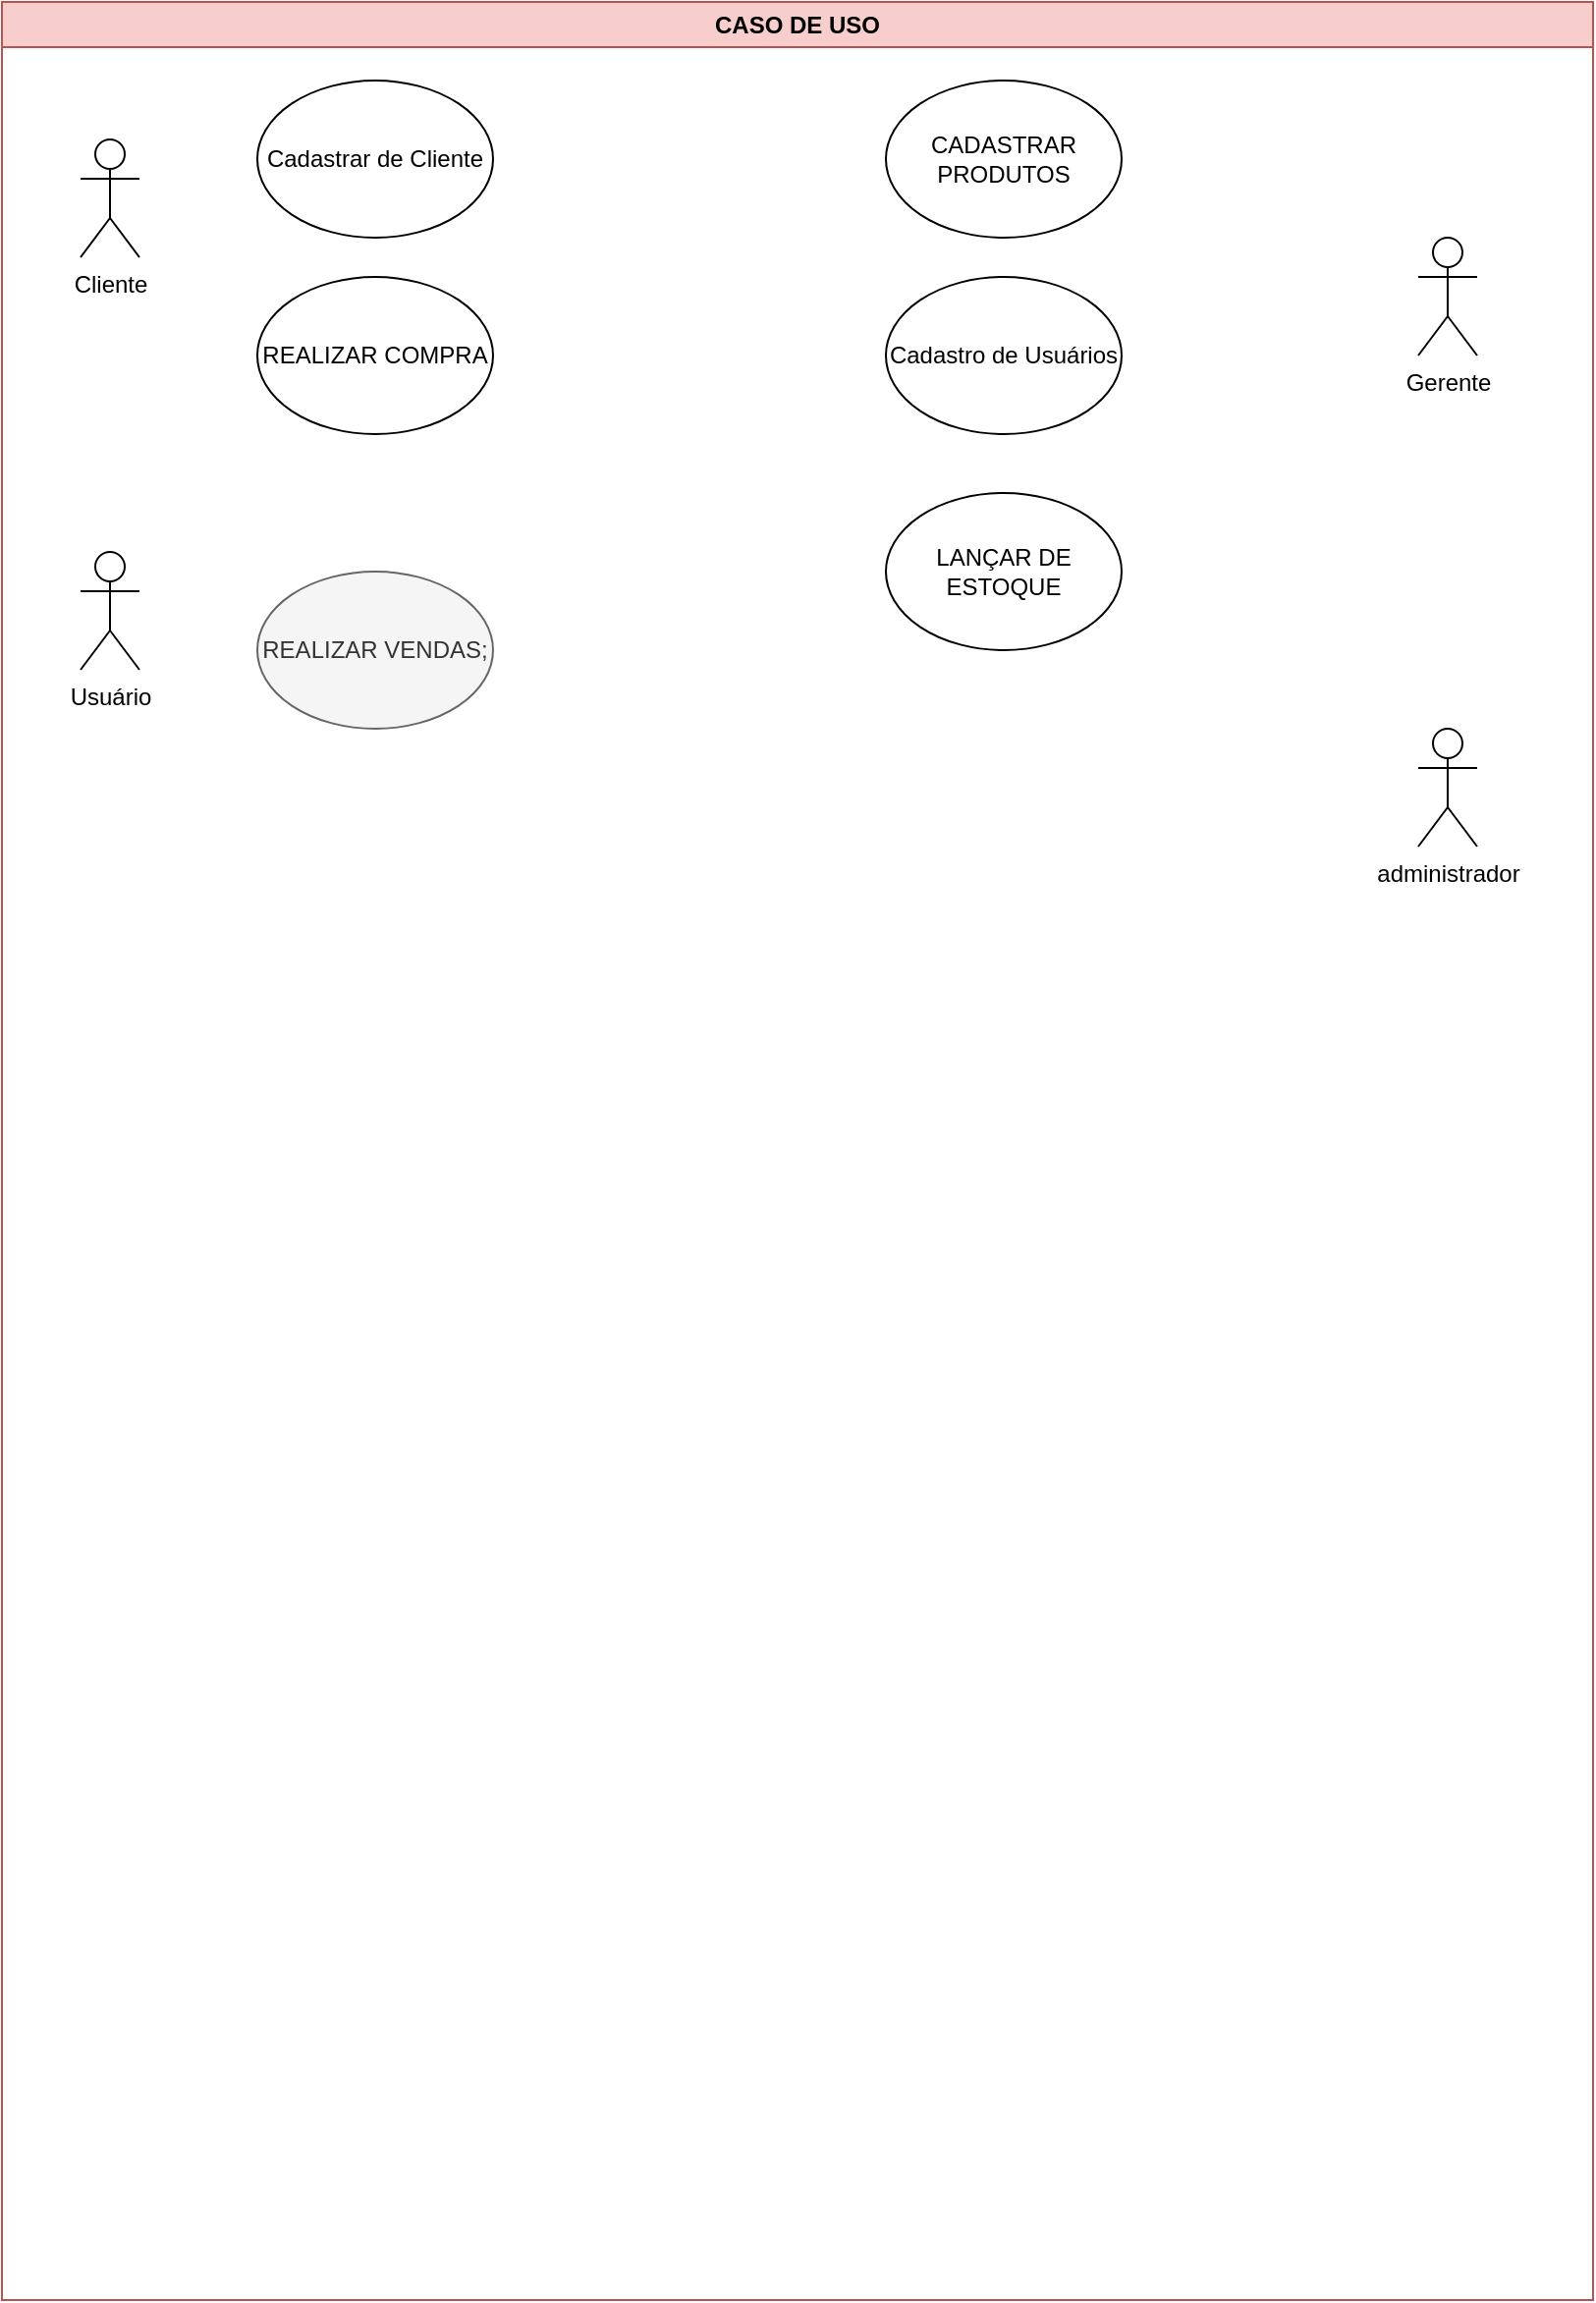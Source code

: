 <mxfile version="26.1.3">
  <diagram name="Página-1" id="tVLIGXUynHrYglQ0mXT4">
    <mxGraphModel dx="1097" dy="1732" grid="1" gridSize="10" guides="1" tooltips="1" connect="1" arrows="1" fold="1" page="1" pageScale="1" pageWidth="827" pageHeight="1169" math="0" shadow="0">
      <root>
        <mxCell id="0" />
        <mxCell id="1" parent="0" />
        <mxCell id="DCy0Q3IaEg-8kjHM9MwT-11" value="CASO DE USO" style="swimlane;whiteSpace=wrap;html=1;fillColor=#f8cecc;strokeColor=#b85450;" vertex="1" parent="1">
          <mxGeometry x="9" y="-10" width="810" height="1170" as="geometry" />
        </mxCell>
        <mxCell id="DCy0Q3IaEg-8kjHM9MwT-1" value="Cliente" style="shape=umlActor;verticalLabelPosition=bottom;verticalAlign=top;html=1;outlineConnect=0;" vertex="1" parent="DCy0Q3IaEg-8kjHM9MwT-11">
          <mxGeometry x="40" y="70" width="30" height="60" as="geometry" />
        </mxCell>
        <mxCell id="DCy0Q3IaEg-8kjHM9MwT-6" value="Cadastrar de Cliente" style="ellipse;whiteSpace=wrap;html=1;" vertex="1" parent="DCy0Q3IaEg-8kjHM9MwT-11">
          <mxGeometry x="130" y="40" width="120" height="80" as="geometry" />
        </mxCell>
        <mxCell id="DCy0Q3IaEg-8kjHM9MwT-7" value="Cadastro de Usuários" style="ellipse;whiteSpace=wrap;html=1;" vertex="1" parent="DCy0Q3IaEg-8kjHM9MwT-11">
          <mxGeometry x="450" y="140" width="120" height="80" as="geometry" />
        </mxCell>
        <mxCell id="DCy0Q3IaEg-8kjHM9MwT-12" value="CADASTRAR PRODUTOS" style="ellipse;whiteSpace=wrap;html=1;" vertex="1" parent="DCy0Q3IaEg-8kjHM9MwT-11">
          <mxGeometry x="450" y="40" width="120" height="80" as="geometry" />
        </mxCell>
        <mxCell id="DCy0Q3IaEg-8kjHM9MwT-3" value="Usuário" style="shape=umlActor;verticalLabelPosition=bottom;verticalAlign=top;html=1;outlineConnect=0;" vertex="1" parent="DCy0Q3IaEg-8kjHM9MwT-11">
          <mxGeometry x="40" y="280" width="30" height="60" as="geometry" />
        </mxCell>
        <mxCell id="DCy0Q3IaEg-8kjHM9MwT-13" value="REALIZAR VENDAS;" style="ellipse;whiteSpace=wrap;html=1;fillColor=#f5f5f5;fontColor=#333333;strokeColor=#666666;" vertex="1" parent="DCy0Q3IaEg-8kjHM9MwT-11">
          <mxGeometry x="130" y="290" width="120" height="80" as="geometry" />
        </mxCell>
        <mxCell id="DCy0Q3IaEg-8kjHM9MwT-14" value="REALIZAR COMPRA" style="ellipse;whiteSpace=wrap;html=1;" vertex="1" parent="DCy0Q3IaEg-8kjHM9MwT-11">
          <mxGeometry x="130" y="140" width="120" height="80" as="geometry" />
        </mxCell>
        <mxCell id="DCy0Q3IaEg-8kjHM9MwT-15" value="LANÇAR DE ESTOQUE" style="ellipse;whiteSpace=wrap;html=1;" vertex="1" parent="DCy0Q3IaEg-8kjHM9MwT-11">
          <mxGeometry x="450" y="250" width="120" height="80" as="geometry" />
        </mxCell>
        <mxCell id="DCy0Q3IaEg-8kjHM9MwT-2" value="Gerente" style="shape=umlActor;verticalLabelPosition=bottom;verticalAlign=top;html=1;outlineConnect=0;" vertex="1" parent="1">
          <mxGeometry x="730" y="110" width="30" height="60" as="geometry" />
        </mxCell>
        <mxCell id="DCy0Q3IaEg-8kjHM9MwT-10" value="administrador" style="shape=umlActor;verticalLabelPosition=bottom;verticalAlign=top;html=1;outlineConnect=0;" vertex="1" parent="1">
          <mxGeometry x="730" y="360" width="30" height="60" as="geometry" />
        </mxCell>
      </root>
    </mxGraphModel>
  </diagram>
</mxfile>
